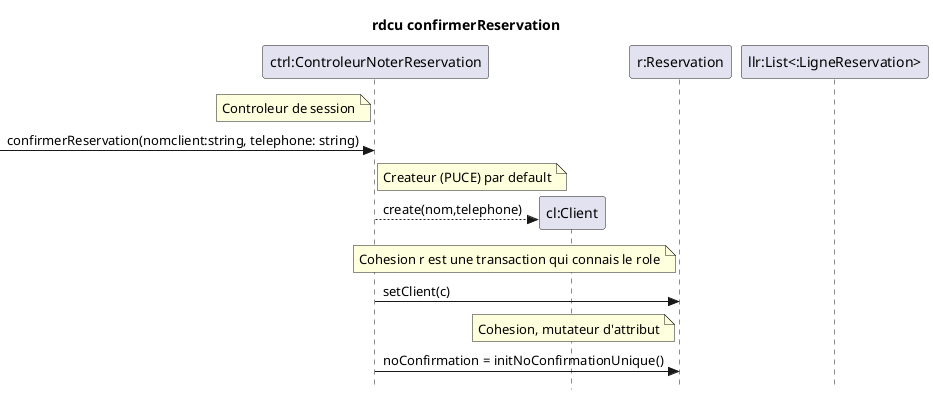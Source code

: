 @startuml confirmerReservation
skinparam Style strictuml
title rdcu confirmerReservation
participant "ctrl:ControleurNoterReservation" as ctrl
participant "cl:Client" as cl
participant "r:Reservation" as r 
participant "llr:List<:LigneReservation>" as llr


note left of ctrl: Controleur de session
-> ctrl: confirmerReservation(nomclient:string, telephone: string)

note left of cl: Createur (PUCE) par default
ctrl-->cl **: create(nom,telephone)

note left of r: Cohesion r est une transaction qui connais le role
ctrl->r: setClient(c)

note left of r: Cohesion, mutateur d'attribut
ctrl->r: noConfirmation = initNoConfirmationUnique()

@enduml
